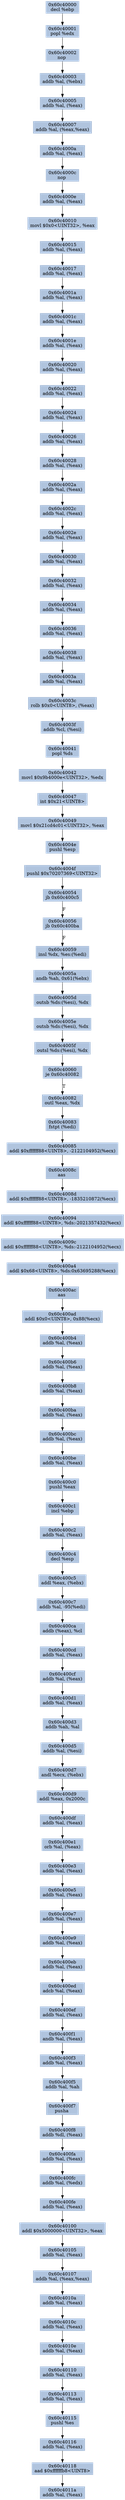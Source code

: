 digraph G {
node[shape=rectangle,style=filled,fillcolor=lightsteelblue,color=lightsteelblue]
bgcolor="transparent"
a0x60c40000decl_ebp[label="0x60c40000\ndecl %ebp"];
a0x60c40001popl_edx[label="0x60c40001\npopl %edx"];
a0x60c40002nop_[label="0x60c40002\nnop "];
a0x60c40003addb_al_ebx_[label="0x60c40003\naddb %al, (%ebx)"];
a0x60c40005addb_al_eax_[label="0x60c40005\naddb %al, (%eax)"];
a0x60c40007addb_al_eaxeax_[label="0x60c40007\naddb %al, (%eax,%eax)"];
a0x60c4000aaddb_al_eax_[label="0x60c4000a\naddb %al, (%eax)"];
a0x60c4000cnop_[label="0x60c4000c\nnop "];
a0x60c4000eaddb_al_eax_[label="0x60c4000e\naddb %al, (%eax)"];
a0x60c40010movl_0x0UINT32_eax[label="0x60c40010\nmovl $0x0<UINT32>, %eax"];
a0x60c40015addb_al_eax_[label="0x60c40015\naddb %al, (%eax)"];
a0x60c40017addb_al_eax_[label="0x60c40017\naddb %al, (%eax)"];
a0x60c4001aaddb_al_eax_[label="0x60c4001a\naddb %al, (%eax)"];
a0x60c4001caddb_al_eax_[label="0x60c4001c\naddb %al, (%eax)"];
a0x60c4001eaddb_al_eax_[label="0x60c4001e\naddb %al, (%eax)"];
a0x60c40020addb_al_eax_[label="0x60c40020\naddb %al, (%eax)"];
a0x60c40022addb_al_eax_[label="0x60c40022\naddb %al, (%eax)"];
a0x60c40024addb_al_eax_[label="0x60c40024\naddb %al, (%eax)"];
a0x60c40026addb_al_eax_[label="0x60c40026\naddb %al, (%eax)"];
a0x60c40028addb_al_eax_[label="0x60c40028\naddb %al, (%eax)"];
a0x60c4002aaddb_al_eax_[label="0x60c4002a\naddb %al, (%eax)"];
a0x60c4002caddb_al_eax_[label="0x60c4002c\naddb %al, (%eax)"];
a0x60c4002eaddb_al_eax_[label="0x60c4002e\naddb %al, (%eax)"];
a0x60c40030addb_al_eax_[label="0x60c40030\naddb %al, (%eax)"];
a0x60c40032addb_al_eax_[label="0x60c40032\naddb %al, (%eax)"];
a0x60c40034addb_al_eax_[label="0x60c40034\naddb %al, (%eax)"];
a0x60c40036addb_al_eax_[label="0x60c40036\naddb %al, (%eax)"];
a0x60c40038addb_al_eax_[label="0x60c40038\naddb %al, (%eax)"];
a0x60c4003aaddb_al_eax_[label="0x60c4003a\naddb %al, (%eax)"];
a0x60c4003crolb_0x0UINT8_eax_[label="0x60c4003c\nrolb $0x0<UINT8>, (%eax)"];
a0x60c4003faddb_cl_esi_[label="0x60c4003f\naddb %cl, (%esi)"];
a0x60c40041popl_ds[label="0x60c40041\npopl %ds"];
a0x60c40042movl_0x9b4000eUINT32_edx[label="0x60c40042\nmovl $0x9b4000e<UINT32>, %edx"];
a0x60c40047int_0x21UINT8[label="0x60c40047\nint $0x21<UINT8>"];
a0x60c40049movl_0x21cd4c01UINT32_eax[label="0x60c40049\nmovl $0x21cd4c01<UINT32>, %eax"];
a0x60c4004epushl_esp[label="0x60c4004e\npushl %esp"];
a0x60c4004fpushl_0x70207369UINT32[label="0x60c4004f\npushl $0x70207369<UINT32>"];
a0x60c40054jb_0x60c400c5[label="0x60c40054\njb 0x60c400c5"];
a0x60c40056jb_0x60c400ba[label="0x60c40056\njb 0x60c400ba"];
a0x60c40059insl_dx_es_edi_[label="0x60c40059\ninsl %dx, %es:(%edi)"];
a0x60c4005aandb_ah_0x61ebx_[label="0x60c4005a\nandb %ah, 0x61(%ebx)"];
a0x60c4005doutsb_ds_esi__dx[label="0x60c4005d\noutsb %ds:(%esi), %dx"];
a0x60c4005eoutsb_ds_esi__dx[label="0x60c4005e\noutsb %ds:(%esi), %dx"];
a0x60c4005foutsl_ds_esi__dx[label="0x60c4005f\noutsl %ds:(%esi), %dx"];
a0x60c40060je_0x60c40082[label="0x60c40060\nje 0x60c40082"];
a0x60c40082outl_eax_dx[label="0x60c40082\noutl %eax, %dx"];
a0x60c40083fstpt_edi_[label="0x60c40083\nfstpt (%edi)"];
a0x60c40085addl_0xffffff88UINT8__2122104952ecx_[label="0x60c40085\naddl $0xffffff88<UINT8>, -2122104952(%ecx)"];
a0x60c4008caas_[label="0x60c4008c\naas "];
a0x60c4008daddl_0xffffff88UINT8__1835210872ecx_[label="0x60c4008d\naddl $0xffffff88<UINT8>, -1835210872(%ecx)"];
a0x60c40094addl_0xffffff88UINT8_ds__2021357432ecx_[label="0x60c40094\naddl $0xffffff88<UINT8>, %ds:-2021357432(%ecx)"];
a0x60c4009caddl_0xffffff88UINT8_ds__2122104952ecx_[label="0x60c4009c\naddl $0xffffff88<UINT8>, %ds:-2122104952(%ecx)"];
a0x60c400a4addl_0x68UINT8_ds_0x63695288ecx_[label="0x60c400a4\naddl $0x68<UINT8>, %ds:0x63695288(%ecx)"];
a0x60c400acaas_[label="0x60c400ac\naas "];
a0x60c400adaddl_0x0UINT8_0x88ecx_[label="0x60c400ad\naddl $0x0<UINT8>, 0x88(%ecx)"];
a0x60c400b4addb_al_eax_[label="0x60c400b4\naddb %al, (%eax)"];
a0x60c400b6addb_al_eax_[label="0x60c400b6\naddb %al, (%eax)"];
a0x60c400b8addb_al_eax_[label="0x60c400b8\naddb %al, (%eax)"];
a0x60c400baaddb_al_eax_[label="0x60c400ba\naddb %al, (%eax)"];
a0x60c400bcaddb_al_eax_[label="0x60c400bc\naddb %al, (%eax)"];
a0x60c400beaddb_al_eax_[label="0x60c400be\naddb %al, (%eax)"];
a0x60c400c0pushl_eax[label="0x60c400c0\npushl %eax"];
a0x60c400c1incl_ebp[label="0x60c400c1\nincl %ebp"];
a0x60c400c2addb_al_eax_[label="0x60c400c2\naddb %al, (%eax)"];
a0x60c400c4decl_esp[label="0x60c400c4\ndecl %esp"];
a0x60c400c5addl_eax_ebx_[label="0x60c400c5\naddl %eax, (%ebx)"];
a0x60c400c7addb_al__95edi_[label="0x60c400c7\naddb %al, -95(%edi)"];
a0x60c400caaddb_eax__cl[label="0x60c400ca\naddb (%eax), %cl"];
a0x60c400cdaddb_al_eax_[label="0x60c400cd\naddb %al, (%eax)"];
a0x60c400cfaddb_al_eax_[label="0x60c400cf\naddb %al, (%eax)"];
a0x60c400d1addb_al_eax_[label="0x60c400d1\naddb %al, (%eax)"];
a0x60c400d3addb_ah_al[label="0x60c400d3\naddb %ah, %al"];
a0x60c400d5addb_al_esi_[label="0x60c400d5\naddb %al, (%esi)"];
a0x60c400d7andl_ecx_ebx_[label="0x60c400d7\nandl %ecx, (%ebx)"];
a0x60c400d9addl_eax_0x2000c[label="0x60c400d9\naddl %eax, 0x2000c"];
a0x60c400dfaddb_al_eax_[label="0x60c400df\naddb %al, (%eax)"];
a0x60c400e1orb_al_eax_[label="0x60c400e1\norb %al, (%eax)"];
a0x60c400e3addb_al_eax_[label="0x60c400e3\naddb %al, (%eax)"];
a0x60c400e5addb_al_eax_[label="0x60c400e5\naddb %al, (%eax)"];
a0x60c400e7addb_al_eax_[label="0x60c400e7\naddb %al, (%eax)"];
a0x60c400e9addb_al_eax_[label="0x60c400e9\naddb %al, (%eax)"];
a0x60c400ebaddb_al_eax_[label="0x60c400eb\naddb %al, (%eax)"];
a0x60c400edadcb_al_eax_[label="0x60c400ed\nadcb %al, (%eax)"];
a0x60c400efaddb_al_eax_[label="0x60c400ef\naddb %al, (%eax)"];
a0x60c400f1andb_al_eax_[label="0x60c400f1\nandb %al, (%eax)"];
a0x60c400f3addb_al_eax_[label="0x60c400f3\naddb %al, (%eax)"];
a0x60c400f5addb_al_ah[label="0x60c400f5\naddb %al, %ah"];
a0x60c400f7pusha_[label="0x60c400f7\npusha "];
a0x60c400f8addb_dl_eax_[label="0x60c400f8\naddb %dl, (%eax)"];
a0x60c400faaddb_al_eax_[label="0x60c400fa\naddb %al, (%eax)"];
a0x60c400fcaddb_al_edx_[label="0x60c400fc\naddb %al, (%edx)"];
a0x60c400feaddb_al_eax_[label="0x60c400fe\naddb %al, (%eax)"];
a0x60c40100addl_0x5000000UINT32_eax[label="0x60c40100\naddl $0x5000000<UINT32>, %eax"];
a0x60c40105addb_al_eax_[label="0x60c40105\naddb %al, (%eax)"];
a0x60c40107addb_al_eaxeax_[label="0x60c40107\naddb %al, (%eax,%eax)"];
a0x60c4010aaddb_al_eax_[label="0x60c4010a\naddb %al, (%eax)"];
a0x60c4010caddb_al_eax_[label="0x60c4010c\naddb %al, (%eax)"];
a0x60c4010eaddb_al_eax_[label="0x60c4010e\naddb %al, (%eax)"];
a0x60c40110addb_al_eax_[label="0x60c40110\naddb %al, (%eax)"];
a0x60c40113addb_al_eax_[label="0x60c40113\naddb %al, (%eax)"];
a0x60c40115pushl_es[label="0x60c40115\npushl %es"];
a0x60c40116addb_al_eax_[label="0x60c40116\naddb %al, (%eax)"];
a0x60c40118aad_0xffffffb8UINT8[label="0x60c40118\naad $0xffffffb8<UINT8>"];
a0x60c4011aaddb_al_eax_[label="0x60c4011a\naddb %al, (%eax)"];
a0x60c40000decl_ebp -> a0x60c40001popl_edx [color="#000000"];
a0x60c40001popl_edx -> a0x60c40002nop_ [color="#000000"];
a0x60c40002nop_ -> a0x60c40003addb_al_ebx_ [color="#000000"];
a0x60c40003addb_al_ebx_ -> a0x60c40005addb_al_eax_ [color="#000000"];
a0x60c40005addb_al_eax_ -> a0x60c40007addb_al_eaxeax_ [color="#000000"];
a0x60c40007addb_al_eaxeax_ -> a0x60c4000aaddb_al_eax_ [color="#000000"];
a0x60c4000aaddb_al_eax_ -> a0x60c4000cnop_ [color="#000000"];
a0x60c4000cnop_ -> a0x60c4000eaddb_al_eax_ [color="#000000"];
a0x60c4000eaddb_al_eax_ -> a0x60c40010movl_0x0UINT32_eax [color="#000000"];
a0x60c40010movl_0x0UINT32_eax -> a0x60c40015addb_al_eax_ [color="#000000"];
a0x60c40015addb_al_eax_ -> a0x60c40017addb_al_eax_ [color="#000000"];
a0x60c40017addb_al_eax_ -> a0x60c4001aaddb_al_eax_ [color="#000000"];
a0x60c4001aaddb_al_eax_ -> a0x60c4001caddb_al_eax_ [color="#000000"];
a0x60c4001caddb_al_eax_ -> a0x60c4001eaddb_al_eax_ [color="#000000"];
a0x60c4001eaddb_al_eax_ -> a0x60c40020addb_al_eax_ [color="#000000"];
a0x60c40020addb_al_eax_ -> a0x60c40022addb_al_eax_ [color="#000000"];
a0x60c40022addb_al_eax_ -> a0x60c40024addb_al_eax_ [color="#000000"];
a0x60c40024addb_al_eax_ -> a0x60c40026addb_al_eax_ [color="#000000"];
a0x60c40026addb_al_eax_ -> a0x60c40028addb_al_eax_ [color="#000000"];
a0x60c40028addb_al_eax_ -> a0x60c4002aaddb_al_eax_ [color="#000000"];
a0x60c4002aaddb_al_eax_ -> a0x60c4002caddb_al_eax_ [color="#000000"];
a0x60c4002caddb_al_eax_ -> a0x60c4002eaddb_al_eax_ [color="#000000"];
a0x60c4002eaddb_al_eax_ -> a0x60c40030addb_al_eax_ [color="#000000"];
a0x60c40030addb_al_eax_ -> a0x60c40032addb_al_eax_ [color="#000000"];
a0x60c40032addb_al_eax_ -> a0x60c40034addb_al_eax_ [color="#000000"];
a0x60c40034addb_al_eax_ -> a0x60c40036addb_al_eax_ [color="#000000"];
a0x60c40036addb_al_eax_ -> a0x60c40038addb_al_eax_ [color="#000000"];
a0x60c40038addb_al_eax_ -> a0x60c4003aaddb_al_eax_ [color="#000000"];
a0x60c4003aaddb_al_eax_ -> a0x60c4003crolb_0x0UINT8_eax_ [color="#000000"];
a0x60c4003crolb_0x0UINT8_eax_ -> a0x60c4003faddb_cl_esi_ [color="#000000"];
a0x60c4003faddb_cl_esi_ -> a0x60c40041popl_ds [color="#000000"];
a0x60c40041popl_ds -> a0x60c40042movl_0x9b4000eUINT32_edx [color="#000000"];
a0x60c40042movl_0x9b4000eUINT32_edx -> a0x60c40047int_0x21UINT8 [color="#000000"];
a0x60c40047int_0x21UINT8 -> a0x60c40049movl_0x21cd4c01UINT32_eax [color="#000000"];
a0x60c40049movl_0x21cd4c01UINT32_eax -> a0x60c4004epushl_esp [color="#000000"];
a0x60c4004epushl_esp -> a0x60c4004fpushl_0x70207369UINT32 [color="#000000"];
a0x60c4004fpushl_0x70207369UINT32 -> a0x60c40054jb_0x60c400c5 [color="#000000"];
a0x60c40054jb_0x60c400c5 -> a0x60c40056jb_0x60c400ba [color="#000000",label="F"];
a0x60c40056jb_0x60c400ba -> a0x60c40059insl_dx_es_edi_ [color="#000000",label="F"];
a0x60c40059insl_dx_es_edi_ -> a0x60c4005aandb_ah_0x61ebx_ [color="#000000"];
a0x60c4005aandb_ah_0x61ebx_ -> a0x60c4005doutsb_ds_esi__dx [color="#000000"];
a0x60c4005doutsb_ds_esi__dx -> a0x60c4005eoutsb_ds_esi__dx [color="#000000"];
a0x60c4005eoutsb_ds_esi__dx -> a0x60c4005foutsl_ds_esi__dx [color="#000000"];
a0x60c4005foutsl_ds_esi__dx -> a0x60c40060je_0x60c40082 [color="#000000"];
a0x60c40060je_0x60c40082 -> a0x60c40082outl_eax_dx [color="#000000",label="T"];
a0x60c40082outl_eax_dx -> a0x60c40083fstpt_edi_ [color="#000000"];
a0x60c40083fstpt_edi_ -> a0x60c40085addl_0xffffff88UINT8__2122104952ecx_ [color="#000000"];
a0x60c40085addl_0xffffff88UINT8__2122104952ecx_ -> a0x60c4008caas_ [color="#000000"];
a0x60c4008caas_ -> a0x60c4008daddl_0xffffff88UINT8__1835210872ecx_ [color="#000000"];
a0x60c4008daddl_0xffffff88UINT8__1835210872ecx_ -> a0x60c40094addl_0xffffff88UINT8_ds__2021357432ecx_ [color="#000000"];
a0x60c40094addl_0xffffff88UINT8_ds__2021357432ecx_ -> a0x60c4009caddl_0xffffff88UINT8_ds__2122104952ecx_ [color="#000000"];
a0x60c4009caddl_0xffffff88UINT8_ds__2122104952ecx_ -> a0x60c400a4addl_0x68UINT8_ds_0x63695288ecx_ [color="#000000"];
a0x60c400a4addl_0x68UINT8_ds_0x63695288ecx_ -> a0x60c400acaas_ [color="#000000"];
a0x60c400acaas_ -> a0x60c400adaddl_0x0UINT8_0x88ecx_ [color="#000000"];
a0x60c400adaddl_0x0UINT8_0x88ecx_ -> a0x60c400b4addb_al_eax_ [color="#000000"];
a0x60c400b4addb_al_eax_ -> a0x60c400b6addb_al_eax_ [color="#000000"];
a0x60c400b6addb_al_eax_ -> a0x60c400b8addb_al_eax_ [color="#000000"];
a0x60c400b8addb_al_eax_ -> a0x60c400baaddb_al_eax_ [color="#000000"];
a0x60c400baaddb_al_eax_ -> a0x60c400bcaddb_al_eax_ [color="#000000"];
a0x60c400bcaddb_al_eax_ -> a0x60c400beaddb_al_eax_ [color="#000000"];
a0x60c400beaddb_al_eax_ -> a0x60c400c0pushl_eax [color="#000000"];
a0x60c400c0pushl_eax -> a0x60c400c1incl_ebp [color="#000000"];
a0x60c400c1incl_ebp -> a0x60c400c2addb_al_eax_ [color="#000000"];
a0x60c400c2addb_al_eax_ -> a0x60c400c4decl_esp [color="#000000"];
a0x60c400c4decl_esp -> a0x60c400c5addl_eax_ebx_ [color="#000000"];
a0x60c400c5addl_eax_ebx_ -> a0x60c400c7addb_al__95edi_ [color="#000000"];
a0x60c400c7addb_al__95edi_ -> a0x60c400caaddb_eax__cl [color="#000000"];
a0x60c400caaddb_eax__cl -> a0x60c400cdaddb_al_eax_ [color="#000000"];
a0x60c400cdaddb_al_eax_ -> a0x60c400cfaddb_al_eax_ [color="#000000"];
a0x60c400cfaddb_al_eax_ -> a0x60c400d1addb_al_eax_ [color="#000000"];
a0x60c400d1addb_al_eax_ -> a0x60c400d3addb_ah_al [color="#000000"];
a0x60c400d3addb_ah_al -> a0x60c400d5addb_al_esi_ [color="#000000"];
a0x60c400d5addb_al_esi_ -> a0x60c400d7andl_ecx_ebx_ [color="#000000"];
a0x60c400d7andl_ecx_ebx_ -> a0x60c400d9addl_eax_0x2000c [color="#000000"];
a0x60c400d9addl_eax_0x2000c -> a0x60c400dfaddb_al_eax_ [color="#000000"];
a0x60c400dfaddb_al_eax_ -> a0x60c400e1orb_al_eax_ [color="#000000"];
a0x60c400e1orb_al_eax_ -> a0x60c400e3addb_al_eax_ [color="#000000"];
a0x60c400e3addb_al_eax_ -> a0x60c400e5addb_al_eax_ [color="#000000"];
a0x60c400e5addb_al_eax_ -> a0x60c400e7addb_al_eax_ [color="#000000"];
a0x60c400e7addb_al_eax_ -> a0x60c400e9addb_al_eax_ [color="#000000"];
a0x60c400e9addb_al_eax_ -> a0x60c400ebaddb_al_eax_ [color="#000000"];
a0x60c400ebaddb_al_eax_ -> a0x60c400edadcb_al_eax_ [color="#000000"];
a0x60c400edadcb_al_eax_ -> a0x60c400efaddb_al_eax_ [color="#000000"];
a0x60c400efaddb_al_eax_ -> a0x60c400f1andb_al_eax_ [color="#000000"];
a0x60c400f1andb_al_eax_ -> a0x60c400f3addb_al_eax_ [color="#000000"];
a0x60c400f3addb_al_eax_ -> a0x60c400f5addb_al_ah [color="#000000"];
a0x60c400f5addb_al_ah -> a0x60c400f7pusha_ [color="#000000"];
a0x60c400f7pusha_ -> a0x60c400f8addb_dl_eax_ [color="#000000"];
a0x60c400f8addb_dl_eax_ -> a0x60c400faaddb_al_eax_ [color="#000000"];
a0x60c400faaddb_al_eax_ -> a0x60c400fcaddb_al_edx_ [color="#000000"];
a0x60c400fcaddb_al_edx_ -> a0x60c400feaddb_al_eax_ [color="#000000"];
a0x60c400feaddb_al_eax_ -> a0x60c40100addl_0x5000000UINT32_eax [color="#000000"];
a0x60c40100addl_0x5000000UINT32_eax -> a0x60c40105addb_al_eax_ [color="#000000"];
a0x60c40105addb_al_eax_ -> a0x60c40107addb_al_eaxeax_ [color="#000000"];
a0x60c40107addb_al_eaxeax_ -> a0x60c4010aaddb_al_eax_ [color="#000000"];
a0x60c4010aaddb_al_eax_ -> a0x60c4010caddb_al_eax_ [color="#000000"];
a0x60c4010caddb_al_eax_ -> a0x60c4010eaddb_al_eax_ [color="#000000"];
a0x60c4010eaddb_al_eax_ -> a0x60c40110addb_al_eax_ [color="#000000"];
a0x60c40110addb_al_eax_ -> a0x60c40113addb_al_eax_ [color="#000000"];
a0x60c40113addb_al_eax_ -> a0x60c40115pushl_es [color="#000000"];
a0x60c40115pushl_es -> a0x60c40116addb_al_eax_ [color="#000000"];
a0x60c40116addb_al_eax_ -> a0x60c40118aad_0xffffffb8UINT8 [color="#000000"];
a0x60c40118aad_0xffffffb8UINT8 -> a0x60c4011aaddb_al_eax_ [color="#000000"];
}
